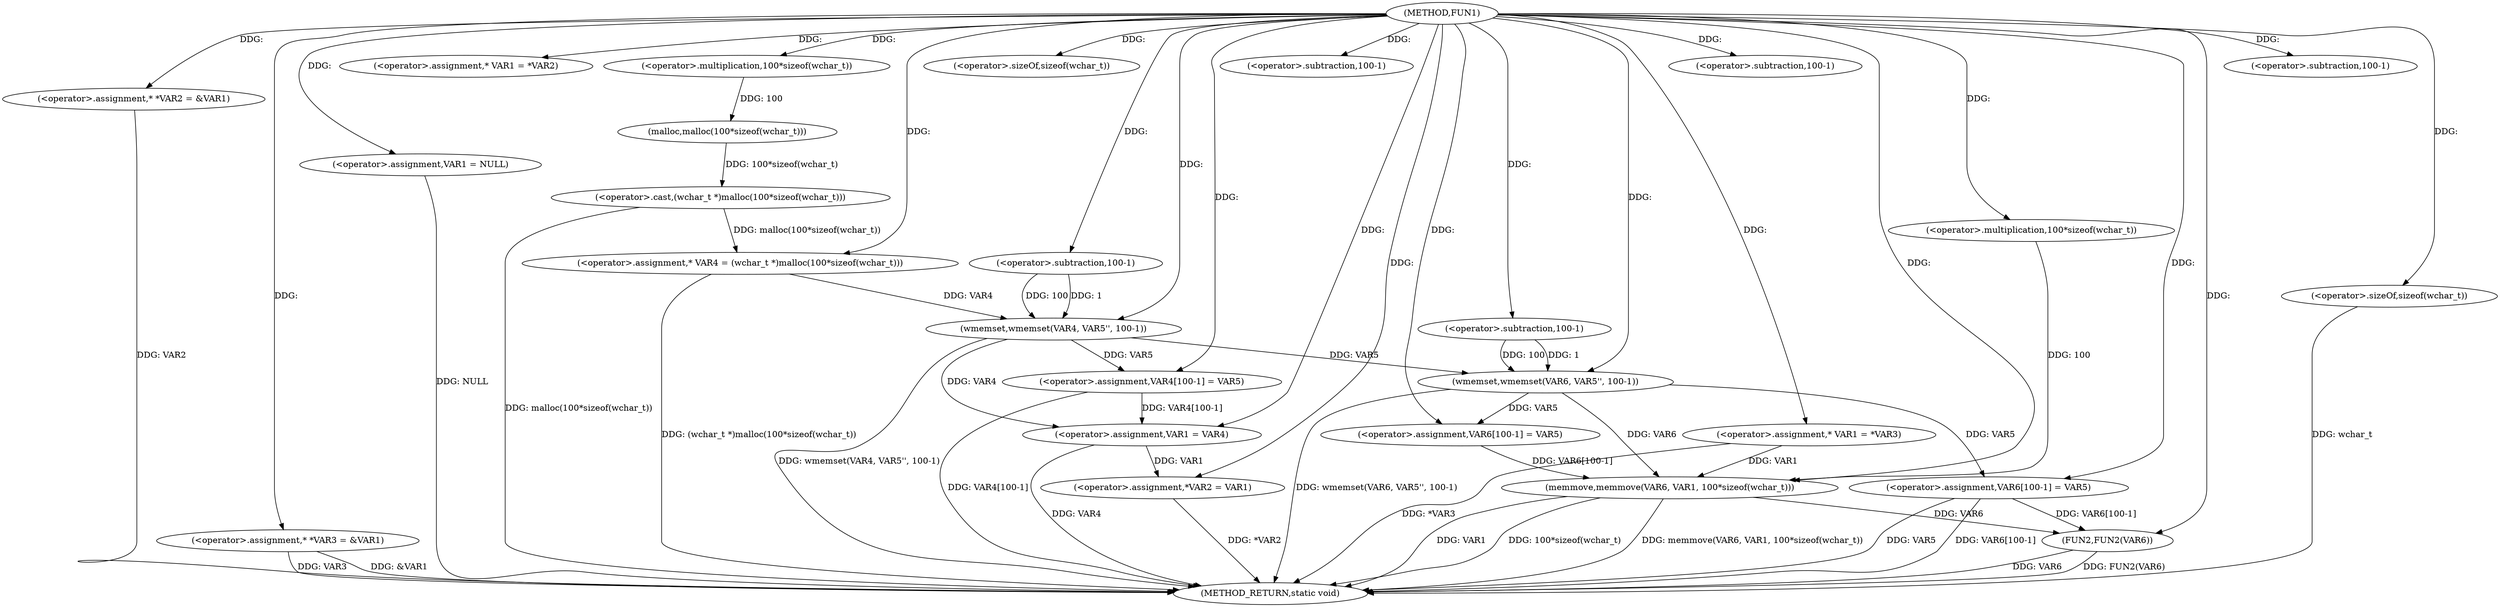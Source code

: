 digraph FUN1 {  
"1000100" [label = "(METHOD,FUN1)" ]
"1000190" [label = "(METHOD_RETURN,static void)" ]
"1000104" [label = "(<operator>.assignment,* *VAR2 = &VAR1)" ]
"1000109" [label = "(<operator>.assignment,* *VAR3 = &VAR1)" ]
"1000113" [label = "(<operator>.assignment,VAR1 = NULL)" ]
"1000118" [label = "(<operator>.assignment,* VAR1 = *VAR2)" ]
"1000124" [label = "(<operator>.assignment,* VAR4 = (wchar_t *)malloc(100*sizeof(wchar_t)))" ]
"1000126" [label = "(<operator>.cast,(wchar_t *)malloc(100*sizeof(wchar_t)))" ]
"1000128" [label = "(malloc,malloc(100*sizeof(wchar_t)))" ]
"1000129" [label = "(<operator>.multiplication,100*sizeof(wchar_t))" ]
"1000131" [label = "(<operator>.sizeOf,sizeof(wchar_t))" ]
"1000133" [label = "(wmemset,wmemset(VAR4, VAR5'', 100-1))" ]
"1000136" [label = "(<operator>.subtraction,100-1)" ]
"1000139" [label = "(<operator>.assignment,VAR4[100-1] = VAR5)" ]
"1000142" [label = "(<operator>.subtraction,100-1)" ]
"1000146" [label = "(<operator>.assignment,VAR1 = VAR4)" ]
"1000149" [label = "(<operator>.assignment,*VAR2 = VAR1)" ]
"1000155" [label = "(<operator>.assignment,* VAR1 = *VAR3)" ]
"1000161" [label = "(wmemset,wmemset(VAR6, VAR5'', 100-1))" ]
"1000164" [label = "(<operator>.subtraction,100-1)" ]
"1000167" [label = "(<operator>.assignment,VAR6[100-1] = VAR5)" ]
"1000170" [label = "(<operator>.subtraction,100-1)" ]
"1000174" [label = "(memmove,memmove(VAR6, VAR1, 100*sizeof(wchar_t)))" ]
"1000177" [label = "(<operator>.multiplication,100*sizeof(wchar_t))" ]
"1000179" [label = "(<operator>.sizeOf,sizeof(wchar_t))" ]
"1000181" [label = "(<operator>.assignment,VAR6[100-1] = VAR5)" ]
"1000184" [label = "(<operator>.subtraction,100-1)" ]
"1000188" [label = "(FUN2,FUN2(VAR6))" ]
  "1000124" -> "1000190"  [ label = "DDG: (wchar_t *)malloc(100*sizeof(wchar_t))"] 
  "1000181" -> "1000190"  [ label = "DDG: VAR5"] 
  "1000155" -> "1000190"  [ label = "DDG: *VAR3"] 
  "1000104" -> "1000190"  [ label = "DDG: VAR2"] 
  "1000188" -> "1000190"  [ label = "DDG: VAR6"] 
  "1000133" -> "1000190"  [ label = "DDG: wmemset(VAR4, VAR5'', 100-1)"] 
  "1000126" -> "1000190"  [ label = "DDG: malloc(100*sizeof(wchar_t))"] 
  "1000181" -> "1000190"  [ label = "DDG: VAR6[100-1]"] 
  "1000188" -> "1000190"  [ label = "DDG: FUN2(VAR6)"] 
  "1000139" -> "1000190"  [ label = "DDG: VAR4[100-1]"] 
  "1000113" -> "1000190"  [ label = "DDG: NULL"] 
  "1000179" -> "1000190"  [ label = "DDG: wchar_t"] 
  "1000146" -> "1000190"  [ label = "DDG: VAR4"] 
  "1000174" -> "1000190"  [ label = "DDG: VAR1"] 
  "1000109" -> "1000190"  [ label = "DDG: VAR3"] 
  "1000174" -> "1000190"  [ label = "DDG: 100*sizeof(wchar_t)"] 
  "1000149" -> "1000190"  [ label = "DDG: *VAR2"] 
  "1000109" -> "1000190"  [ label = "DDG: &VAR1"] 
  "1000161" -> "1000190"  [ label = "DDG: wmemset(VAR6, VAR5'', 100-1)"] 
  "1000174" -> "1000190"  [ label = "DDG: memmove(VAR6, VAR1, 100*sizeof(wchar_t))"] 
  "1000100" -> "1000104"  [ label = "DDG: "] 
  "1000100" -> "1000109"  [ label = "DDG: "] 
  "1000100" -> "1000113"  [ label = "DDG: "] 
  "1000100" -> "1000118"  [ label = "DDG: "] 
  "1000126" -> "1000124"  [ label = "DDG: malloc(100*sizeof(wchar_t))"] 
  "1000100" -> "1000124"  [ label = "DDG: "] 
  "1000128" -> "1000126"  [ label = "DDG: 100*sizeof(wchar_t)"] 
  "1000129" -> "1000128"  [ label = "DDG: 100"] 
  "1000100" -> "1000129"  [ label = "DDG: "] 
  "1000100" -> "1000131"  [ label = "DDG: "] 
  "1000124" -> "1000133"  [ label = "DDG: VAR4"] 
  "1000100" -> "1000133"  [ label = "DDG: "] 
  "1000136" -> "1000133"  [ label = "DDG: 100"] 
  "1000136" -> "1000133"  [ label = "DDG: 1"] 
  "1000100" -> "1000136"  [ label = "DDG: "] 
  "1000133" -> "1000139"  [ label = "DDG: VAR5"] 
  "1000100" -> "1000139"  [ label = "DDG: "] 
  "1000100" -> "1000142"  [ label = "DDG: "] 
  "1000139" -> "1000146"  [ label = "DDG: VAR4[100-1]"] 
  "1000133" -> "1000146"  [ label = "DDG: VAR4"] 
  "1000100" -> "1000146"  [ label = "DDG: "] 
  "1000146" -> "1000149"  [ label = "DDG: VAR1"] 
  "1000100" -> "1000149"  [ label = "DDG: "] 
  "1000100" -> "1000155"  [ label = "DDG: "] 
  "1000100" -> "1000161"  [ label = "DDG: "] 
  "1000133" -> "1000161"  [ label = "DDG: VAR5"] 
  "1000164" -> "1000161"  [ label = "DDG: 100"] 
  "1000164" -> "1000161"  [ label = "DDG: 1"] 
  "1000100" -> "1000164"  [ label = "DDG: "] 
  "1000161" -> "1000167"  [ label = "DDG: VAR5"] 
  "1000100" -> "1000167"  [ label = "DDG: "] 
  "1000100" -> "1000170"  [ label = "DDG: "] 
  "1000167" -> "1000174"  [ label = "DDG: VAR6[100-1]"] 
  "1000161" -> "1000174"  [ label = "DDG: VAR6"] 
  "1000100" -> "1000174"  [ label = "DDG: "] 
  "1000155" -> "1000174"  [ label = "DDG: VAR1"] 
  "1000177" -> "1000174"  [ label = "DDG: 100"] 
  "1000100" -> "1000177"  [ label = "DDG: "] 
  "1000100" -> "1000179"  [ label = "DDG: "] 
  "1000100" -> "1000181"  [ label = "DDG: "] 
  "1000161" -> "1000181"  [ label = "DDG: VAR5"] 
  "1000100" -> "1000184"  [ label = "DDG: "] 
  "1000181" -> "1000188"  [ label = "DDG: VAR6[100-1]"] 
  "1000174" -> "1000188"  [ label = "DDG: VAR6"] 
  "1000100" -> "1000188"  [ label = "DDG: "] 
}
